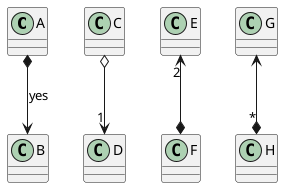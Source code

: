 {
  "sha1": "np9of0zbuaxwxisald6pq5jqg8wb1z7",
  "insertion": {
    "when": "2024-06-04T17:28:38.895Z",
    "user": "plantuml@gmail.com"
  }
}
@startuml
A *--> B : yes
C o--> "1" D
E "2" <--* F
G <--* "*" H
@enduml
